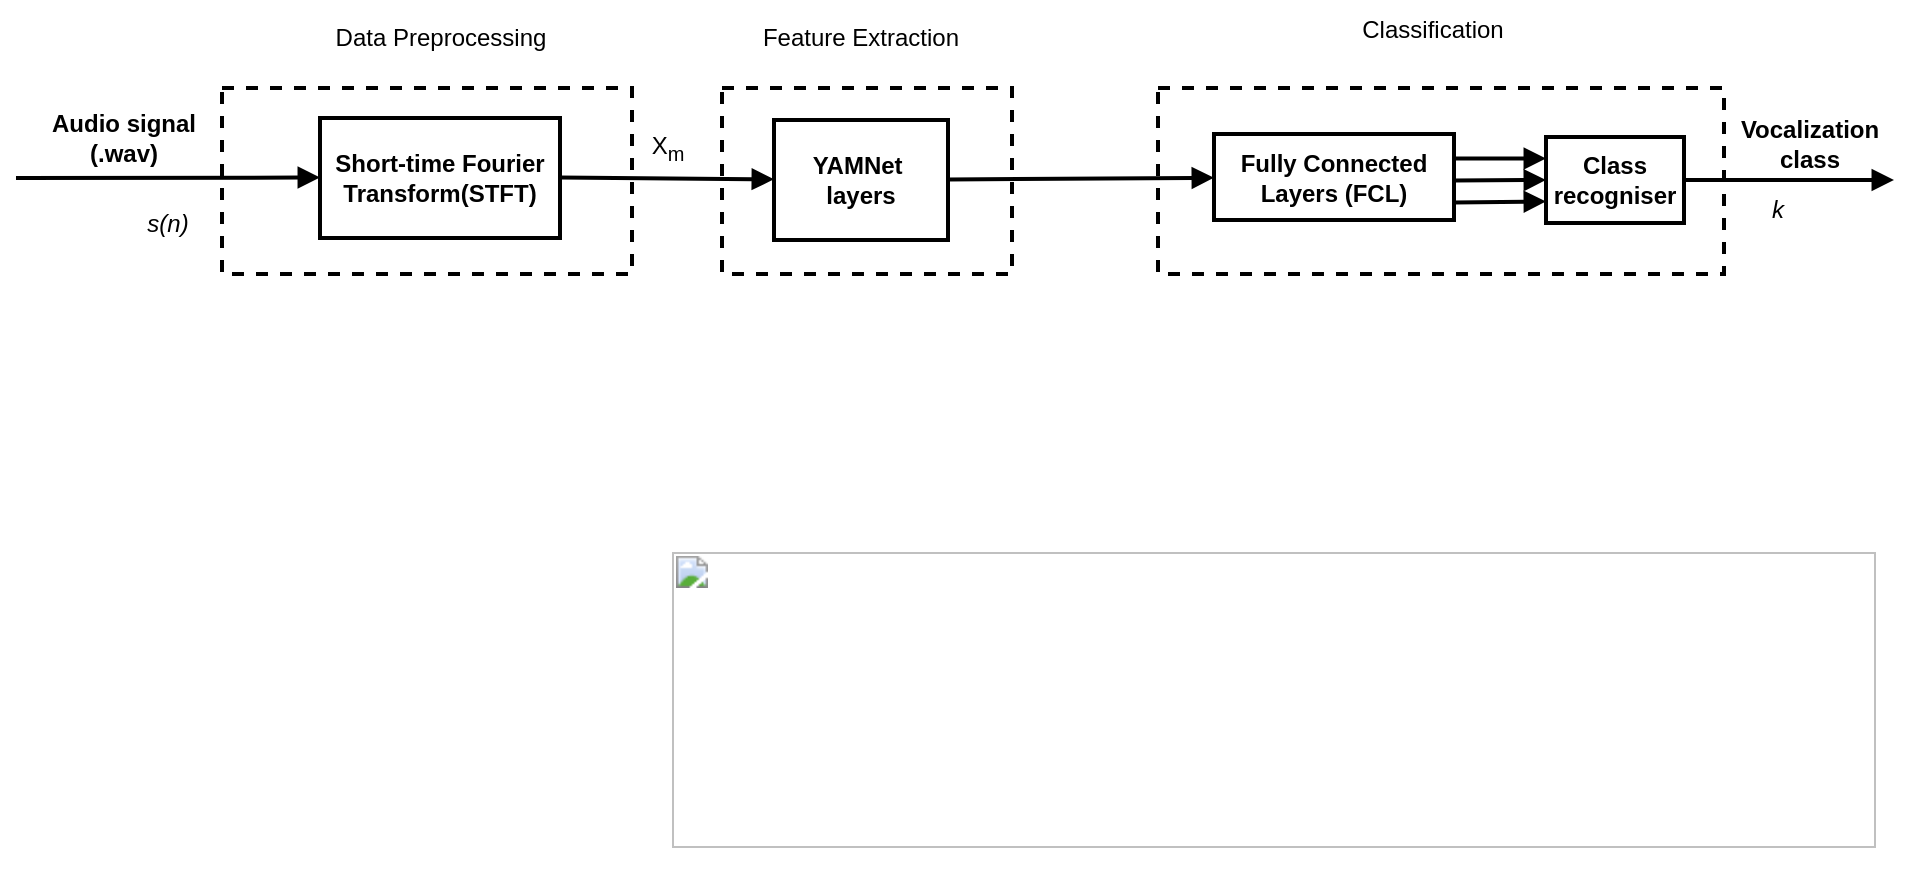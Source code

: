 <mxfile version="26.0.16">
  <diagram name="Trang-1" id="TM-5kzCKsOQZOzgE1j--">
    <mxGraphModel dx="1954" dy="556" grid="0" gridSize="10" guides="1" tooltips="1" connect="1" arrows="1" fold="1" page="0" pageScale="1" pageWidth="827" pageHeight="1169" math="0" shadow="0">
      <root>
        <mxCell id="0" />
        <mxCell id="1" parent="0" />
        <mxCell id="khBHm0PvMQcmPVcA-Ins-3" value="" style="rounded=0;whiteSpace=wrap;html=1;dashed=1;strokeWidth=2;" vertex="1" parent="1">
          <mxGeometry x="-144" y="218" width="145" height="93" as="geometry" />
        </mxCell>
        <mxCell id="khBHm0PvMQcmPVcA-Ins-1" value="" style="rounded=0;whiteSpace=wrap;html=1;dashed=1;strokeWidth=2;" vertex="1" parent="1">
          <mxGeometry x="-394" y="218" width="205" height="93" as="geometry" />
        </mxCell>
        <mxCell id="Cbg5kP7mboDacm3S-8XP-1" value="&lt;b&gt;Short-time Fourier Transform(STFT)&lt;/b&gt;" style="rounded=0;whiteSpace=wrap;html=1;strokeWidth=2;" parent="1" vertex="1">
          <mxGeometry x="-345" y="233" width="120" height="60" as="geometry" />
        </mxCell>
        <mxCell id="Cbg5kP7mboDacm3S-8XP-2" value="" style="rounded=0;whiteSpace=wrap;html=1;dashed=1;strokeWidth=2;" parent="1" vertex="1">
          <mxGeometry x="74" y="218" width="283" height="93" as="geometry" />
        </mxCell>
        <mxCell id="Cbg5kP7mboDacm3S-8XP-3" value="&lt;b&gt;Fully Connected Layers (FCL)&lt;/b&gt;" style="rounded=0;whiteSpace=wrap;html=1;align=center;strokeWidth=2;" parent="1" vertex="1">
          <mxGeometry x="102" y="241" width="120" height="43" as="geometry" />
        </mxCell>
        <UserObject label="&lt;b style=&quot;font-weight:normal;&quot; id=&quot;docs-internal-guid-44a856fe-7fff-2c2d-3e0c-356cc9525bff&quot;&gt;&lt;span style=&quot;font-size:11pt;font-family:&#39;Times New Roman&#39;,serif;color:#000000;background-color:transparent;font-weight:400;font-style:normal;font-variant:normal;text-decoration:none;vertical-align:baseline;white-space:pre;white-space:pre-wrap;&quot;&gt;&lt;span style=&quot;border:none;display:inline-block;overflow:hidden;width:602px;height:148px;&quot;&gt;&lt;img src=&quot;https://lh7-rt.googleusercontent.com/docsz/AD_4nXfbcKlgTZ9udoGK448xeXo8r0SwI5z-QfOAEW-YgRuHSehRousFB_-TYvKwHeOX-xOmKC-ic0CwkmMNG3-6L_r2StWdg1aJil6WF705axm47VtVxLHASI2-mdE4B5qi4Iad6HcWdA?key=aJlu1-SaLsav4adiZPzk4Phg&quot; width=&quot;602&quot; height=&quot;148&quot; style=&quot;margin-left:0px;margin-top:0px;&quot;&gt;&lt;/span&gt;&lt;/span&gt;&lt;/b&gt;" id="Cbg5kP7mboDacm3S-8XP-4">
          <mxCell style="text;whiteSpace=wrap;html=1;" parent="1" vertex="1">
            <mxGeometry x="-171" y="443" width="550" height="175" as="geometry" />
          </mxCell>
        </UserObject>
        <mxCell id="Cbg5kP7mboDacm3S-8XP-6" value="" style="endArrow=block;html=1;rounded=0;endFill=1;strokeWidth=2;" parent="1" edge="1">
          <mxGeometry width="50" height="50" relative="1" as="geometry">
            <mxPoint x="-497" y="263" as="sourcePoint" />
            <mxPoint x="-345" y="262.78" as="targetPoint" />
          </mxGeometry>
        </mxCell>
        <mxCell id="Cbg5kP7mboDacm3S-8XP-7" value="" style="endArrow=block;html=1;rounded=0;endFill=1;strokeWidth=2;" parent="1" edge="1" target="khBHm0PvMQcmPVcA-Ins-4">
          <mxGeometry width="50" height="50" relative="1" as="geometry">
            <mxPoint x="-225" y="262.78" as="sourcePoint" />
            <mxPoint x="-124" y="263" as="targetPoint" />
          </mxGeometry>
        </mxCell>
        <mxCell id="Cbg5kP7mboDacm3S-8XP-8" value="&lt;b&gt;Class recogniser&lt;/b&gt;" style="rounded=0;whiteSpace=wrap;html=1;align=center;strokeWidth=2;" parent="1" vertex="1">
          <mxGeometry x="268" y="242.5" width="69" height="43" as="geometry" />
        </mxCell>
        <mxCell id="Cbg5kP7mboDacm3S-8XP-9" value="" style="endArrow=block;html=1;rounded=0;endFill=1;entryX=0;entryY=0.75;entryDx=0;entryDy=0;strokeWidth=2;" parent="1" target="Cbg5kP7mboDacm3S-8XP-8" edge="1">
          <mxGeometry width="50" height="50" relative="1" as="geometry">
            <mxPoint x="222" y="275.23" as="sourcePoint" />
            <mxPoint x="255" y="275.23" as="targetPoint" />
          </mxGeometry>
        </mxCell>
        <mxCell id="Cbg5kP7mboDacm3S-8XP-12" value="" style="endArrow=block;html=1;rounded=0;endFill=1;entryX=0;entryY=0.25;entryDx=0;entryDy=0;strokeWidth=2;" parent="1" target="Cbg5kP7mboDacm3S-8XP-8" edge="1">
          <mxGeometry width="50" height="50" relative="1" as="geometry">
            <mxPoint x="222" y="253.23" as="sourcePoint" />
            <mxPoint x="255" y="253.23" as="targetPoint" />
          </mxGeometry>
        </mxCell>
        <mxCell id="Cbg5kP7mboDacm3S-8XP-13" value="" style="endArrow=block;html=1;rounded=0;endFill=1;entryX=0;entryY=0.5;entryDx=0;entryDy=0;strokeWidth=2;" parent="1" target="Cbg5kP7mboDacm3S-8XP-8" edge="1">
          <mxGeometry width="50" height="50" relative="1" as="geometry">
            <mxPoint x="222" y="264.23" as="sourcePoint" />
            <mxPoint x="255" y="264.23" as="targetPoint" />
          </mxGeometry>
        </mxCell>
        <mxCell id="Cbg5kP7mboDacm3S-8XP-14" value="" style="endArrow=block;html=1;rounded=0;endFill=1;strokeWidth=2;" parent="1" source="Cbg5kP7mboDacm3S-8XP-8" edge="1">
          <mxGeometry width="50" height="50" relative="1" as="geometry">
            <mxPoint x="417" y="269" as="sourcePoint" />
            <mxPoint x="442" y="264" as="targetPoint" />
          </mxGeometry>
        </mxCell>
        <mxCell id="Cbg5kP7mboDacm3S-8XP-15" value="&lt;b&gt;Audio signal (.wav)&lt;/b&gt;" style="text;html=1;align=center;verticalAlign=middle;whiteSpace=wrap;rounded=0;strokeWidth=2;" parent="1" vertex="1">
          <mxGeometry x="-482" y="228" width="78" height="30" as="geometry" />
        </mxCell>
        <mxCell id="Cbg5kP7mboDacm3S-8XP-16" value="&lt;i&gt;s(n)&lt;/i&gt;" style="text;html=1;align=center;verticalAlign=middle;whiteSpace=wrap;rounded=0;strokeWidth=2;" parent="1" vertex="1">
          <mxGeometry x="-451" y="271" width="60" height="30" as="geometry" />
        </mxCell>
        <mxCell id="Cbg5kP7mboDacm3S-8XP-17" value="X&lt;sub&gt;m&lt;/sub&gt;" style="text;html=1;align=center;verticalAlign=middle;whiteSpace=wrap;rounded=0;strokeWidth=2;" parent="1" vertex="1">
          <mxGeometry x="-201" y="233" width="60" height="30" as="geometry" />
        </mxCell>
        <mxCell id="Cbg5kP7mboDacm3S-8XP-18" value="&lt;b&gt;Vocalization class&lt;/b&gt;" style="text;html=1;align=center;verticalAlign=middle;whiteSpace=wrap;rounded=0;strokeWidth=2;" parent="1" vertex="1">
          <mxGeometry x="361" y="231" width="78" height="30" as="geometry" />
        </mxCell>
        <mxCell id="Cbg5kP7mboDacm3S-8XP-19" value="&lt;i&gt;k&lt;/i&gt;" style="text;html=1;align=center;verticalAlign=middle;whiteSpace=wrap;rounded=0;strokeWidth=2;" parent="1" vertex="1">
          <mxGeometry x="354" y="264" width="60" height="30" as="geometry" />
        </mxCell>
        <mxCell id="khBHm0PvMQcmPVcA-Ins-2" value="Data Preprocessing" style="text;html=1;align=center;verticalAlign=middle;whiteSpace=wrap;rounded=0;" vertex="1" parent="1">
          <mxGeometry x="-344" y="178" width="119" height="30" as="geometry" />
        </mxCell>
        <mxCell id="khBHm0PvMQcmPVcA-Ins-4" value="&lt;b&gt;YAMNet&amp;nbsp;&lt;/b&gt;&lt;div&gt;&lt;b&gt;layers&lt;/b&gt;&lt;/div&gt;" style="rounded=0;whiteSpace=wrap;html=1;strokeWidth=2;" vertex="1" parent="1">
          <mxGeometry x="-118" y="234" width="87" height="60" as="geometry" />
        </mxCell>
        <mxCell id="khBHm0PvMQcmPVcA-Ins-5" value="Feature Extraction" style="text;html=1;align=center;verticalAlign=middle;whiteSpace=wrap;rounded=0;" vertex="1" parent="1">
          <mxGeometry x="-134" y="178" width="119" height="30" as="geometry" />
        </mxCell>
        <mxCell id="khBHm0PvMQcmPVcA-Ins-6" value="Classification" style="text;html=1;align=center;verticalAlign=middle;whiteSpace=wrap;rounded=0;" vertex="1" parent="1">
          <mxGeometry x="152" y="174" width="119" height="30" as="geometry" />
        </mxCell>
        <mxCell id="khBHm0PvMQcmPVcA-Ins-7" value="" style="endArrow=block;html=1;rounded=0;endFill=1;strokeWidth=2;" edge="1" parent="1" source="khBHm0PvMQcmPVcA-Ins-4" target="Cbg5kP7mboDacm3S-8XP-3">
          <mxGeometry width="50" height="50" relative="1" as="geometry">
            <mxPoint x="-273" y="377" as="sourcePoint" />
            <mxPoint x="-121" y="376.78" as="targetPoint" />
          </mxGeometry>
        </mxCell>
      </root>
    </mxGraphModel>
  </diagram>
</mxfile>
